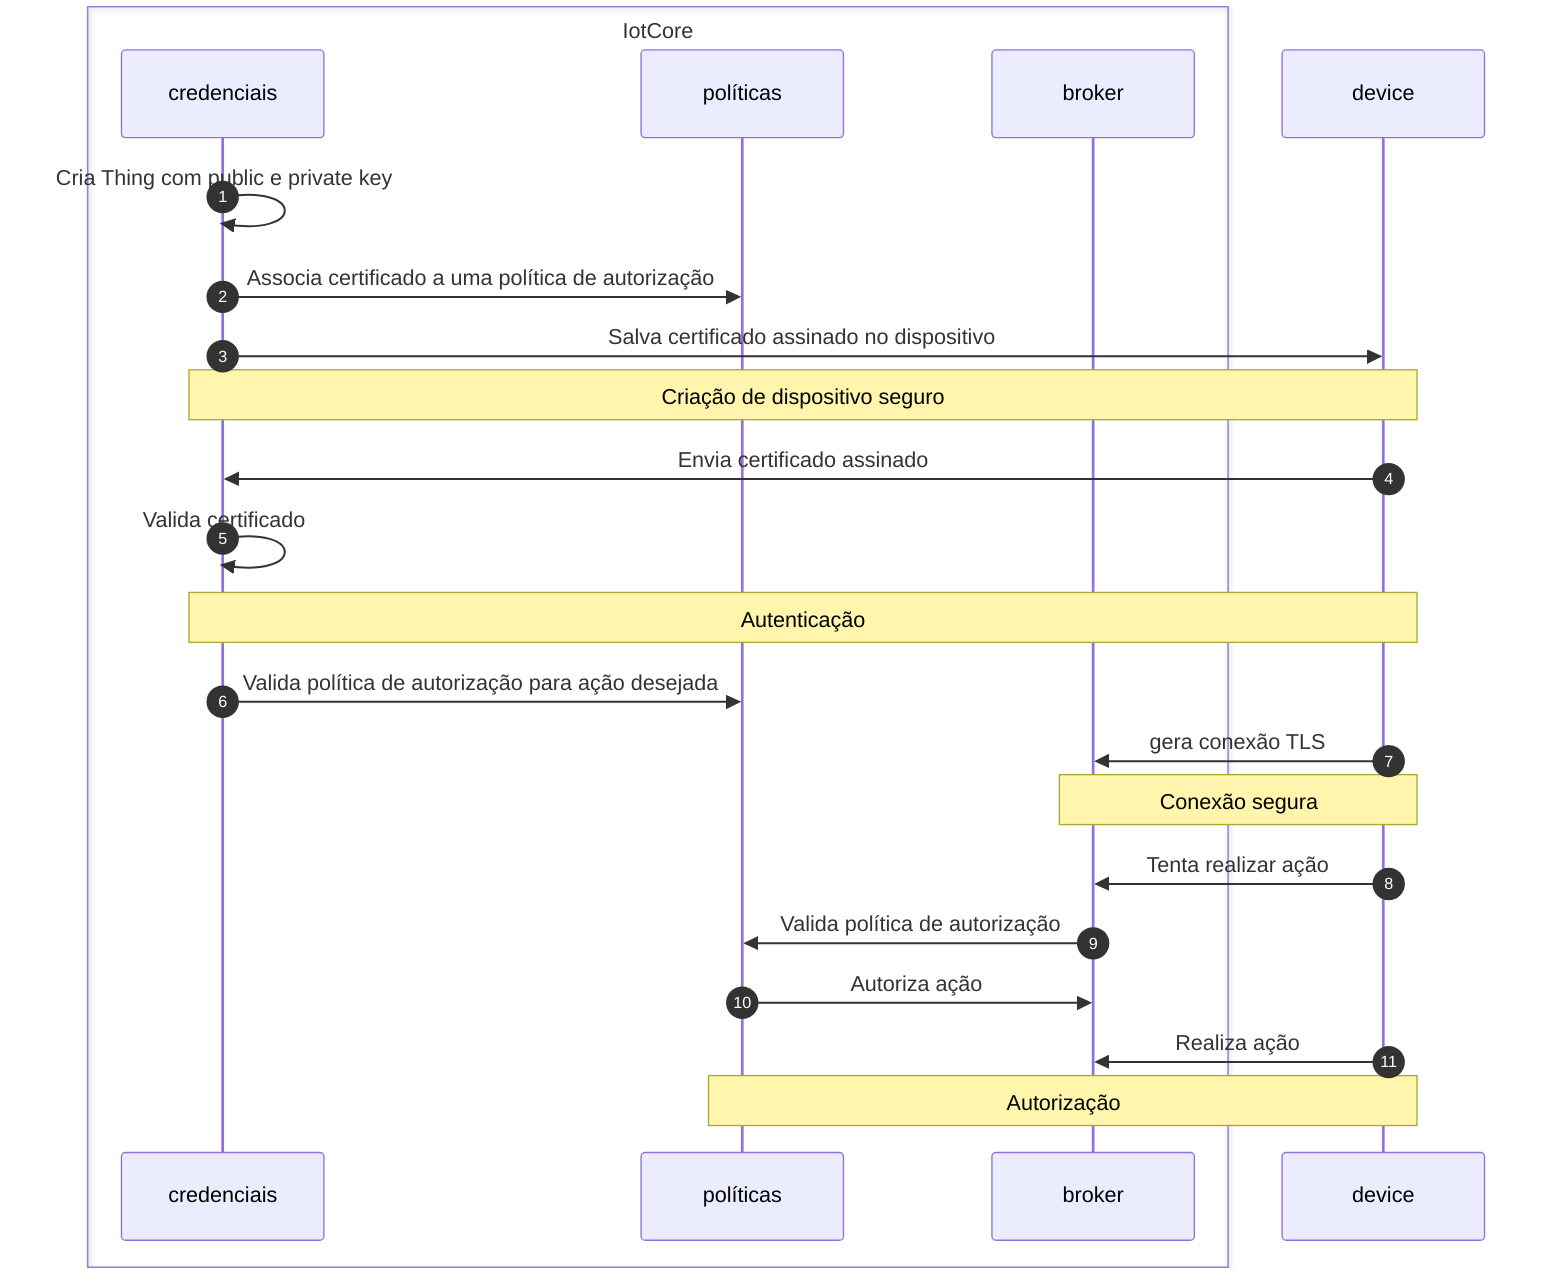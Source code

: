 sequenceDiagram
autonumber
box IotCore
participant credenciais
participant políticas
participant broker
end
credenciais ->> credenciais: Cria Thing com public e private key
credenciais ->> políticas: Associa certificado a uma política de autorização
credenciais ->> device: Salva certificado assinado no dispositivo
activate device
Note over credenciais,device: Criação de dispositivo seguro
device ->> credenciais: Envia certificado assinado
credenciais ->> credenciais: Valida certificado 
Note over credenciais,device: Autenticação
credenciais ->> políticas: Valida política de autorização para ação desejada
device ->> broker: gera conexão TLS
Note over device,broker: Conexão segura
device ->> broker: Tenta realizar ação
broker ->> políticas: Valida política de autorização
políticas ->> broker: Autoriza ação
device ->> broker: Realiza ação
Note over políticas,device: Autorização